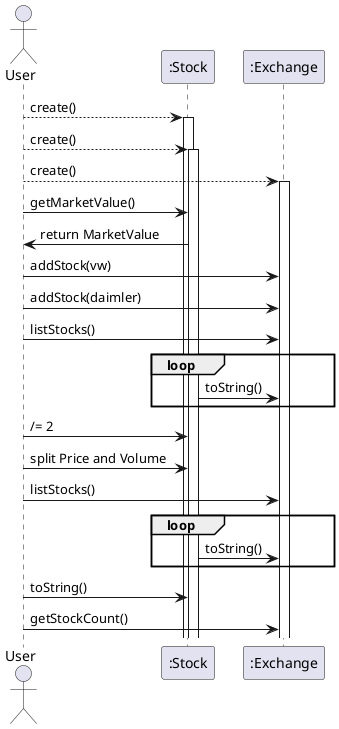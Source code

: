 @startuml aufgabe12
actor User

User --> ":Stock" : create()
activate ":Stock"
User --> ":Stock" : create()
activate ":Stock"
User --> ":Exchange" : create()
activate ":Exchange"

User -> ":Stock" : getMarketValue()
":Stock" -> User : return MarketValue
User -> ":Exchange" : addStock(vw)
User -> ":Exchange" : addStock(daimler)

User -> ":Exchange" : listStocks()

loop
    ":Stock" -> ":Exchange" : toString()
end

User -> ":Stock" : /= 2
User -> ":Stock" : split Price and Volume

User -> ":Exchange" : listStocks()

loop
    ":Stock" -> ":Exchange" : toString()
end

User -> ":Stock" : toString()
User -> ":Exchange" : getStockCount()
@enduml